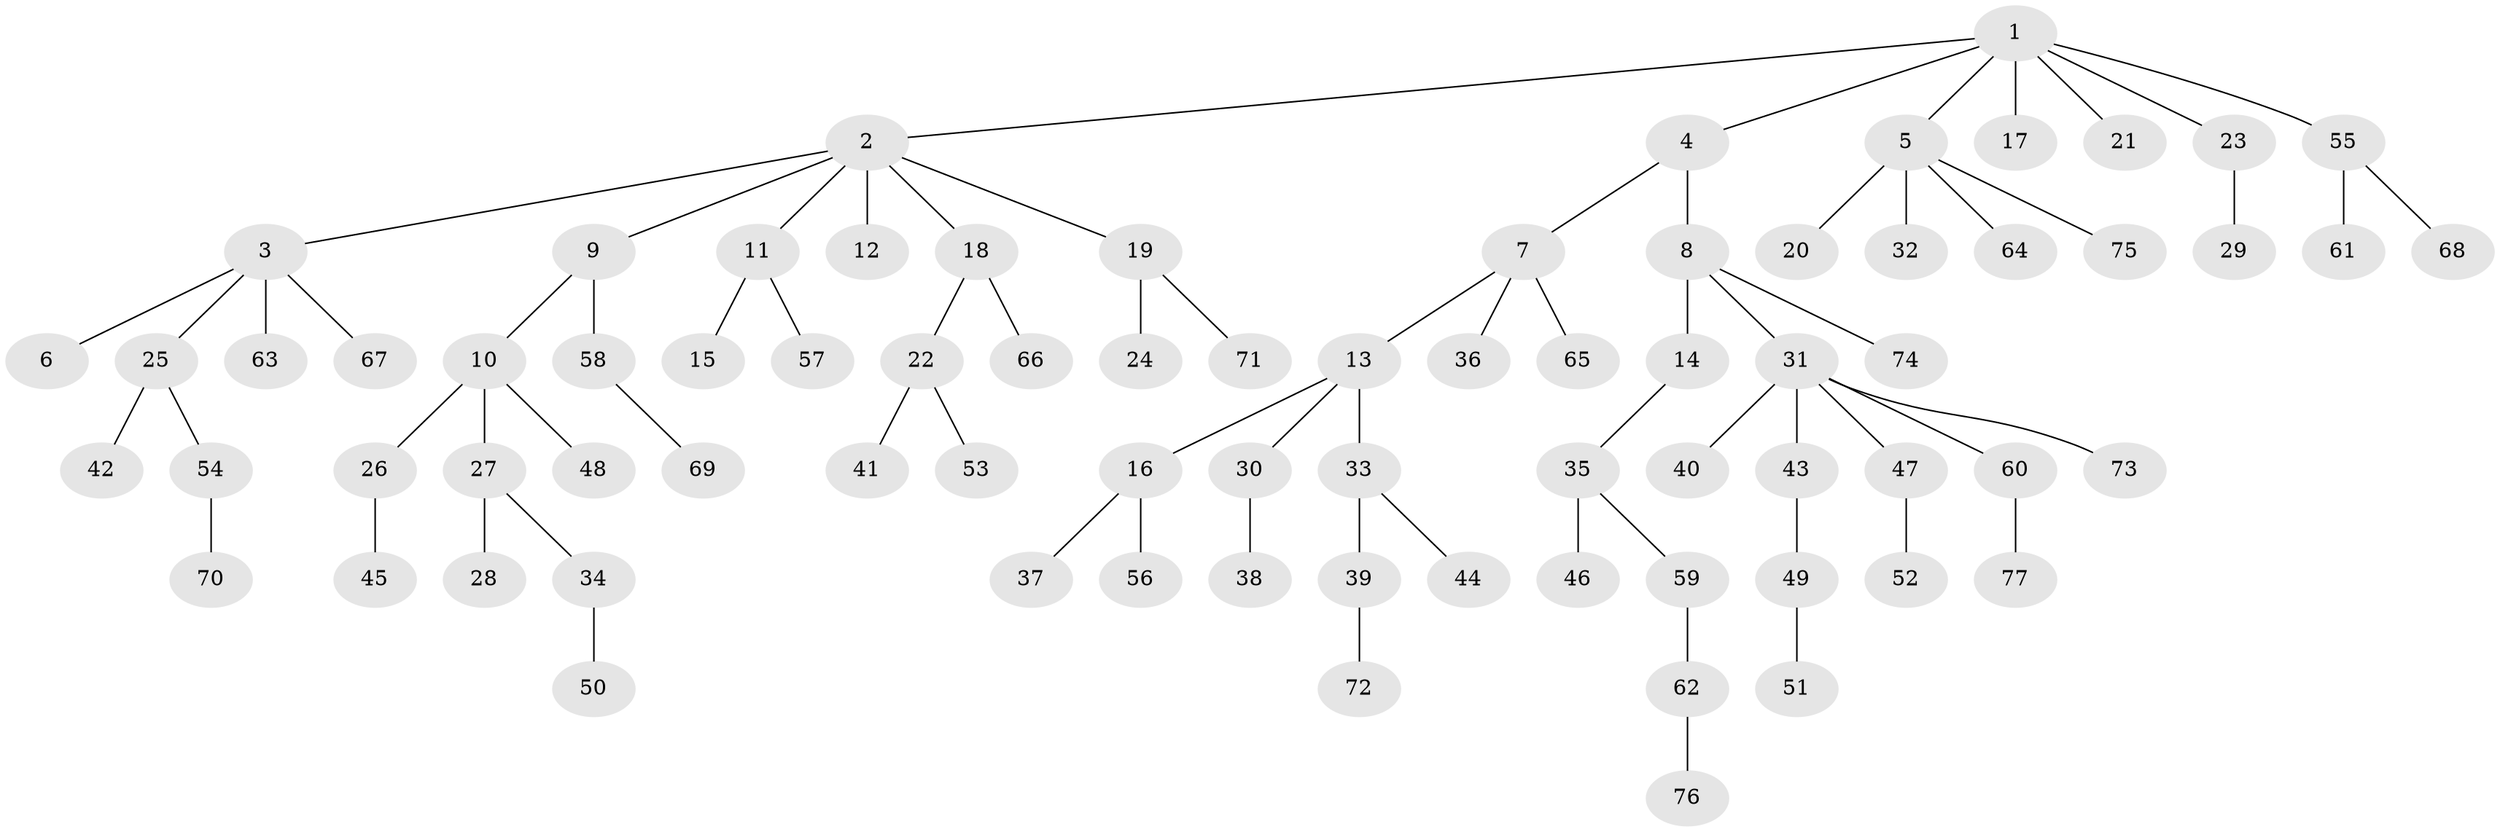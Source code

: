 // Generated by graph-tools (version 1.1) at 2025/11/02/27/25 16:11:26]
// undirected, 77 vertices, 76 edges
graph export_dot {
graph [start="1"]
  node [color=gray90,style=filled];
  1;
  2;
  3;
  4;
  5;
  6;
  7;
  8;
  9;
  10;
  11;
  12;
  13;
  14;
  15;
  16;
  17;
  18;
  19;
  20;
  21;
  22;
  23;
  24;
  25;
  26;
  27;
  28;
  29;
  30;
  31;
  32;
  33;
  34;
  35;
  36;
  37;
  38;
  39;
  40;
  41;
  42;
  43;
  44;
  45;
  46;
  47;
  48;
  49;
  50;
  51;
  52;
  53;
  54;
  55;
  56;
  57;
  58;
  59;
  60;
  61;
  62;
  63;
  64;
  65;
  66;
  67;
  68;
  69;
  70;
  71;
  72;
  73;
  74;
  75;
  76;
  77;
  1 -- 2;
  1 -- 4;
  1 -- 5;
  1 -- 17;
  1 -- 21;
  1 -- 23;
  1 -- 55;
  2 -- 3;
  2 -- 9;
  2 -- 11;
  2 -- 12;
  2 -- 18;
  2 -- 19;
  3 -- 6;
  3 -- 25;
  3 -- 63;
  3 -- 67;
  4 -- 7;
  4 -- 8;
  5 -- 20;
  5 -- 32;
  5 -- 64;
  5 -- 75;
  7 -- 13;
  7 -- 36;
  7 -- 65;
  8 -- 14;
  8 -- 31;
  8 -- 74;
  9 -- 10;
  9 -- 58;
  10 -- 26;
  10 -- 27;
  10 -- 48;
  11 -- 15;
  11 -- 57;
  13 -- 16;
  13 -- 30;
  13 -- 33;
  14 -- 35;
  16 -- 37;
  16 -- 56;
  18 -- 22;
  18 -- 66;
  19 -- 24;
  19 -- 71;
  22 -- 41;
  22 -- 53;
  23 -- 29;
  25 -- 42;
  25 -- 54;
  26 -- 45;
  27 -- 28;
  27 -- 34;
  30 -- 38;
  31 -- 40;
  31 -- 43;
  31 -- 47;
  31 -- 60;
  31 -- 73;
  33 -- 39;
  33 -- 44;
  34 -- 50;
  35 -- 46;
  35 -- 59;
  39 -- 72;
  43 -- 49;
  47 -- 52;
  49 -- 51;
  54 -- 70;
  55 -- 61;
  55 -- 68;
  58 -- 69;
  59 -- 62;
  60 -- 77;
  62 -- 76;
}
